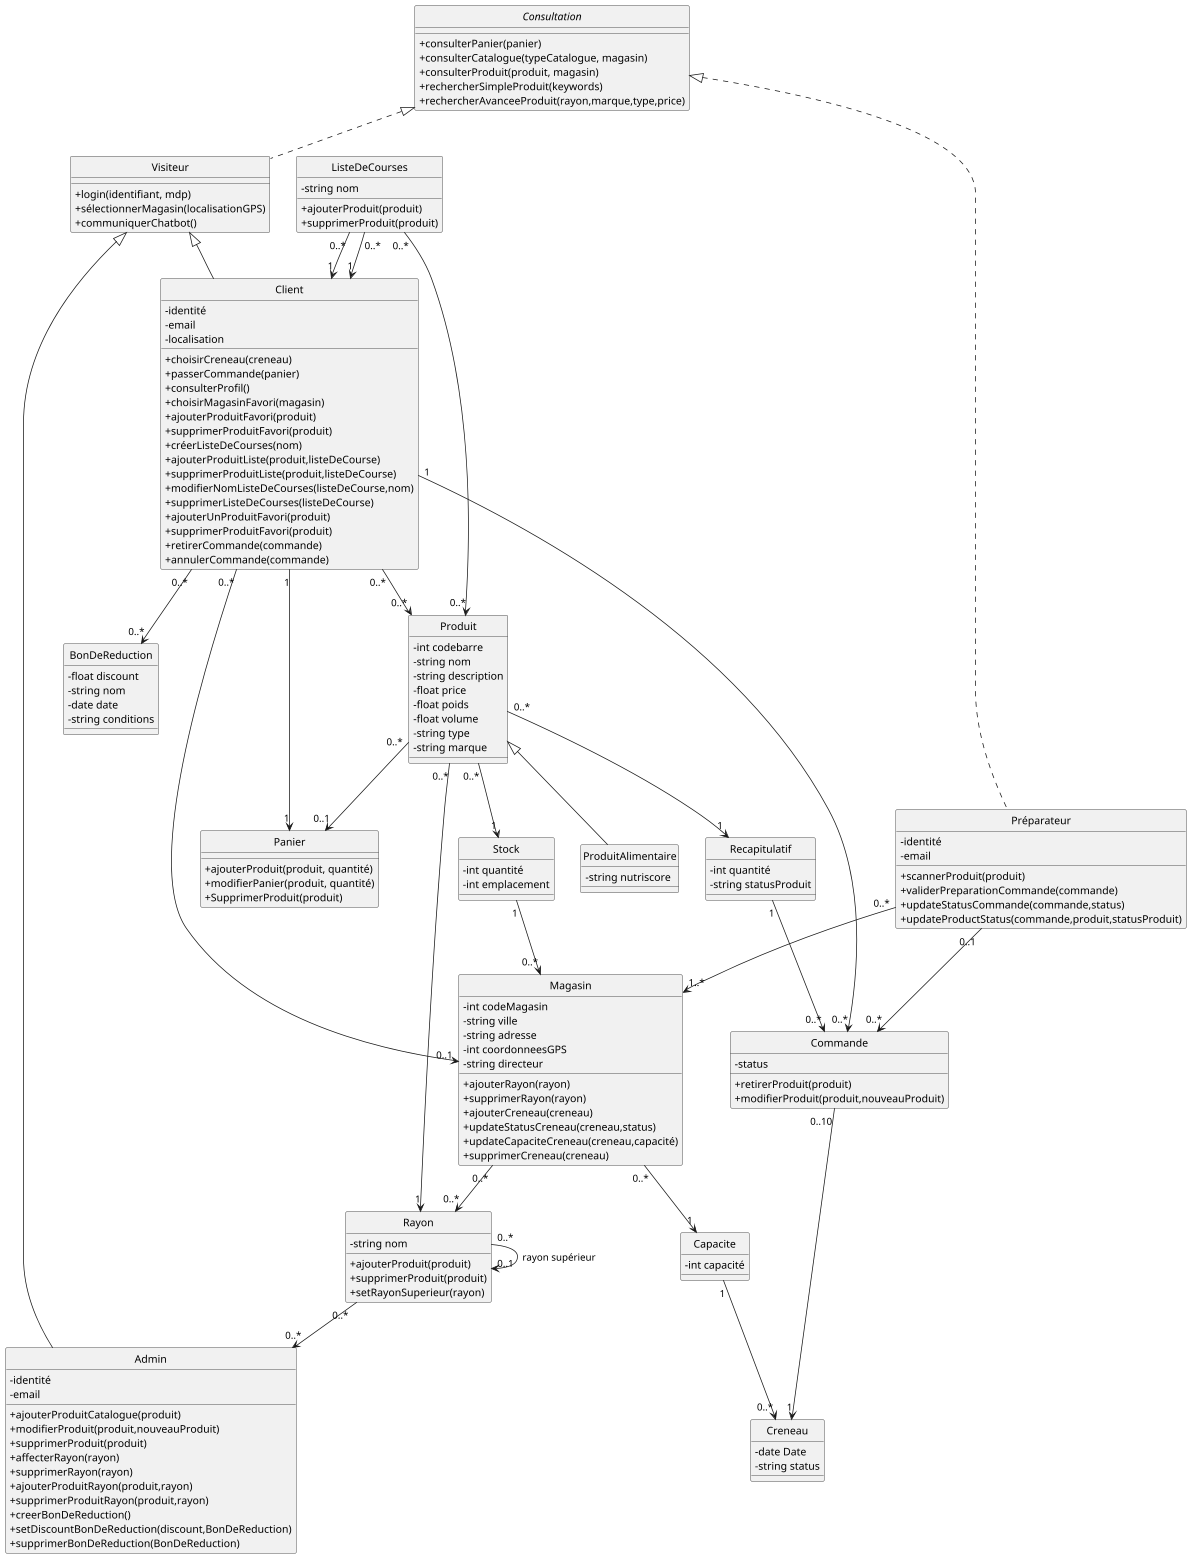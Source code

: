 @startuml Diagramme de classe

scale 0.75

hide circle
skinparam classAttributeIconSize 0

class Produit {
    -int codebarre
    -string nom
    -string description
    -float price
    -float poids
    -float volume
    -string type
    -string marque    
}

class ProduitAlimentaire extends Produit {
    -string nutriscore
}

class Stock {
    -int quantité
    -int emplacement
}
class Creneau {
    -date Date
    -string status   
}

class Capacite {
    -int capacité
}
class Panier {
    +ajouterProduit(produit, quantité)
    +modifierPanier(produit, quantité)
    +SupprimerProduit(produit)
}

class Commande {
    -status
    +retirerProduit(produit)
    +modifierProduit(produit,nouveauProduit)
}

class Visiteur implements Consultation{
    +login(identifiant, mdp)
    +sélectionnerMagasin(localisationGPS)
    +communiquerChatbot()
}

class Client extends Visiteur {
    -identité
    -email
    -localisation
    +choisirCreneau(creneau)
    +passerCommande(panier)
    +consulterProfil()
    +choisirMagasinFavori(magasin)
    +ajouterProduitFavori(produit)
    +supprimerProduitFavori(produit)
    +créerListeDeCourses(nom)
    +ajouterProduitListe(produit,listeDeCourse)
    +supprimerProduitListe(produit,listeDeCourse)
    +modifierNomListeDeCourses(listeDeCourse,nom)
    +supprimerListeDeCourses(listeDeCourse)
    +ajouterUnProduitFavori(produit)
    +supprimerProduitFavori(produit)
    +retirerCommande(commande)
    +annulerCommande(commande)
}

class Admin extends Visiteur {
    -identité
    -email
    +ajouterProduitCatalogue(produit)
    +modifierProduit(produit,nouveauProduit)
    +supprimerProduit(produit)
    +affecterRayon(rayon)
    +supprimerRayon(rayon)
    +ajouterProduitRayon(produit,rayon)
    +supprimerProduitRayon(produit,rayon)
    +creerBonDeReduction()
    +setDiscountBonDeReduction(discount,BonDeReduction)
    +supprimerBonDeReduction(BonDeReduction)
}

class Préparateur implements Consultation {
    -identité
    -email
    +scannerProduit(produit)
    +validerPreparationCommande(commande)
    +updateStatusCommande(commande,status)
    +updateProductStatus(commande,produit,statusProduit)        
}

class Magasin {
    -int codeMagasin
    -string ville
    -string adresse
    -int coordonneesGPS
    -string directeur
    +ajouterRayon(rayon)
    +supprimerRayon(rayon)
    +ajouterCreneau(creneau)
    +updateStatusCreneau(creneau,status)
    +updateCapaciteCreneau(creneau,capacité)
    +supprimerCreneau(creneau)
}

class Rayon {
    -string nom
    +ajouterProduit(produit)
    +supprimerProduit(produit)
    +setRayonSuperieur(rayon)
}

class ListeDeCourses {
    -string nom
    +ajouterProduit(produit)
    +supprimerProduit(produit)       
}

class BonDeReduction {
    -float discount
    -string nom
    -date date
    -string conditions
}

interface Consultation {
    +consulterPanier(panier)
    +consulterCatalogue(typeCatalogue, magasin)
    +consulterProduit(produit, magasin)
    +rechercherSimpleProduit(keywords)
    +rechercherAvanceeProduit(rayon,marque,type,price)
}

class Recapitulatif{
    -int quantité
    -string statusProduit
}

Produit "0..*" --> "0..1" Panier
'Produit "0..*" --> "0..*" Commande
Produit "0..*"-->"1" Recapitulatif
Recapitulatif "1"-->"0..*" Commande

Client "1" --> "0..*"  Commande
Client "1" --> "1" Panier
Produit "0..*"-->"1" Stock
Stock "1"-->"0..*" Magasin
'Produit "0..*"--> "0..*" Magasin
Préparateur "0..1" --> "0..*" Commande
Produit "0..*" --> "1" Rayon
Magasin "0..*" --> "0..*" Rayon
Commande "0..10" --> "1" Creneau
Client "0..*"--> "0..1" Magasin
ListeDeCourses "0..*" --> "1" Client
ListeDeCourses "0..*" --> "0..*" Produit
Client "0..*" --> "0..*" Produit
Préparateur "0..*" --> "1..*" Magasin
Rayon "0..*" -->"0..*" Admin
ListeDeCourses "0..*"-->"1" Client
Rayon "0..*" --> "0..1" Rayon : rayon supérieur
'Magasin "0..*"--> "0..*" Creneau
Magasin "0..*"--> "1" Capacite
Capacite "1"--> "0..*" Creneau
Client "0..*" --> "0..*" BonDeReduction



@enduml